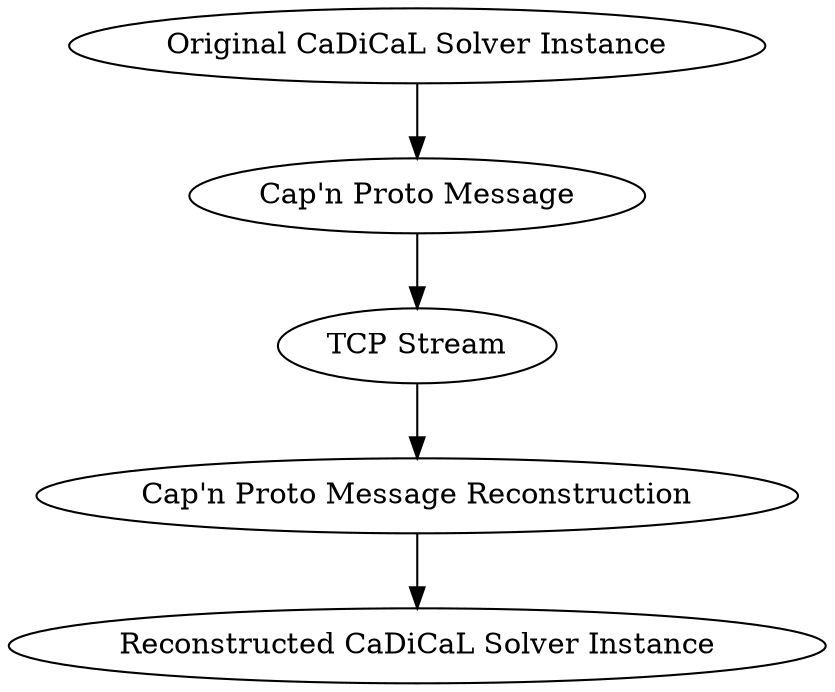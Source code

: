 digraph {
    "Original CaDiCaL Solver Instance" -> "Cap'n Proto Message";
    "Cap'n Proto Message" -> "TCP Stream";
    "TCP Stream" -> "Cap'n Proto Message Reconstruction";
    "Cap'n Proto Message Reconstruction" -> "Reconstructed CaDiCaL Solver Instance";
}
